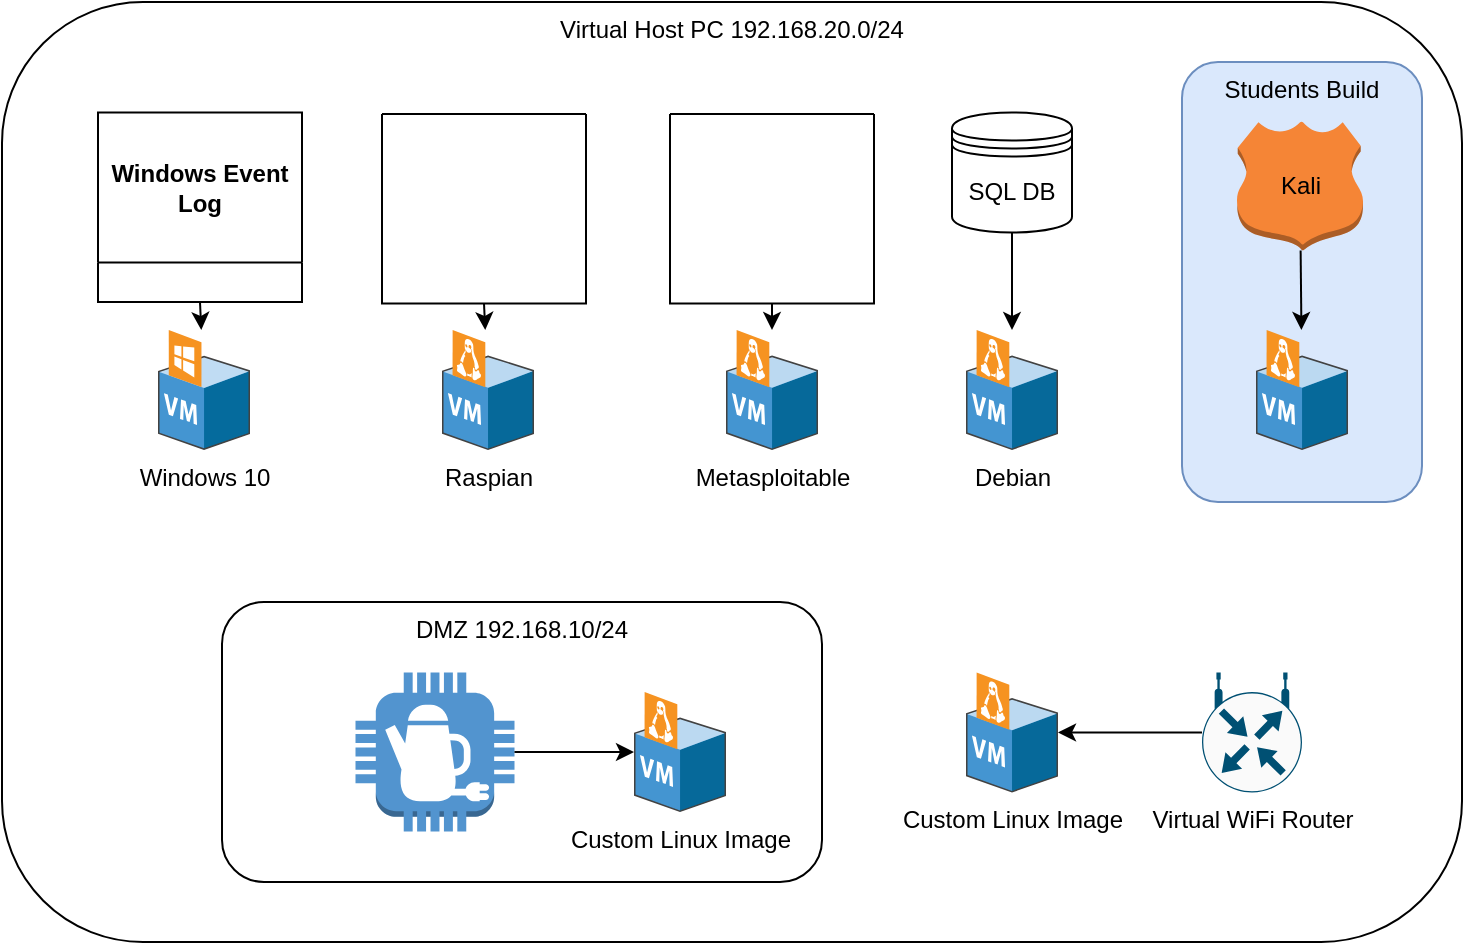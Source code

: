 <mxfile version="24.4.3" type="github">
  <diagram id="l8hXMBHkgcEJcSW0mbfh" name="Page-1">
    <mxGraphModel dx="1395" dy="571" grid="1" gridSize="10" guides="1" tooltips="1" connect="1" arrows="1" fold="1" page="1" pageScale="1" pageWidth="1169" pageHeight="827" math="0" shadow="0">
      <root>
        <mxCell id="0" />
        <mxCell id="1" parent="0" />
        <mxCell id="lg6u2N_QulWBPJrrKfVZ-14" value="Virtual Host PC 192.168.20.0/24" style="rounded=1;whiteSpace=wrap;html=1;verticalAlign=top;" vertex="1" parent="1">
          <mxGeometry x="80" y="310" width="730" height="470" as="geometry" />
        </mxCell>
        <mxCell id="lg6u2N_QulWBPJrrKfVZ-9" value="Students Build" style="rounded=1;whiteSpace=wrap;html=1;verticalAlign=top;fillColor=#dae8fc;strokeColor=#6c8ebf;" vertex="1" parent="1">
          <mxGeometry x="670" y="340" width="120" height="220" as="geometry" />
        </mxCell>
        <mxCell id="lg6u2N_QulWBPJrrKfVZ-5" value="Debian" style="shadow=0;dashed=0;html=1;labelPosition=center;verticalLabelPosition=bottom;verticalAlign=top;align=center;outlineConnect=0;shape=mxgraph.veeam.3d.vm_linux;" vertex="1" parent="1">
          <mxGeometry x="562" y="474" width="46" height="60" as="geometry" />
        </mxCell>
        <mxCell id="lg6u2N_QulWBPJrrKfVZ-6" value="" style="shadow=0;dashed=0;html=1;labelPosition=center;verticalLabelPosition=bottom;verticalAlign=top;align=center;outlineConnect=0;shape=mxgraph.veeam.3d.vm_linux;" vertex="1" parent="1">
          <mxGeometry x="707" y="474" width="46" height="60" as="geometry" />
        </mxCell>
        <mxCell id="lg6u2N_QulWBPJrrKfVZ-8" value="Kali" style="outlineConnect=0;dashed=0;verticalLabelPosition=middle;verticalAlign=middle;align=center;html=1;shape=mxgraph.aws3.hosted_zone;fillColor=#F58536;gradientColor=none;labelPosition=center;" vertex="1" parent="1">
          <mxGeometry x="697.5" y="369.75" width="63" height="64.5" as="geometry" />
        </mxCell>
        <mxCell id="lg6u2N_QulWBPJrrKfVZ-15" value="Metasploitable" style="shadow=0;dashed=0;html=1;labelPosition=center;verticalLabelPosition=bottom;verticalAlign=top;align=center;outlineConnect=0;shape=mxgraph.veeam.3d.vm_linux;" vertex="1" parent="1">
          <mxGeometry x="442" y="474" width="46" height="60" as="geometry" />
        </mxCell>
        <mxCell id="lg6u2N_QulWBPJrrKfVZ-26" value="" style="endArrow=classic;html=1;rounded=0;" edge="1" parent="1" source="lg6u2N_QulWBPJrrKfVZ-8" target="lg6u2N_QulWBPJrrKfVZ-6">
          <mxGeometry width="50" height="50" relative="1" as="geometry">
            <mxPoint x="670" y="530" as="sourcePoint" />
            <mxPoint x="720" y="480" as="targetPoint" />
          </mxGeometry>
        </mxCell>
        <mxCell id="lg6u2N_QulWBPJrrKfVZ-30" value="Windows 10" style="shadow=0;dashed=0;html=1;labelPosition=center;verticalLabelPosition=bottom;verticalAlign=top;align=center;outlineConnect=0;shape=mxgraph.veeam.3d.vm_windows;" vertex="1" parent="1">
          <mxGeometry x="158" y="474" width="46" height="60" as="geometry" />
        </mxCell>
        <mxCell id="lg6u2N_QulWBPJrrKfVZ-35" value="Raspian" style="shadow=0;dashed=0;html=1;labelPosition=center;verticalLabelPosition=bottom;verticalAlign=top;align=center;outlineConnect=0;shape=mxgraph.veeam.3d.vm_linux;" vertex="1" parent="1">
          <mxGeometry x="300" y="474" width="46" height="60" as="geometry" />
        </mxCell>
        <mxCell id="lg6u2N_QulWBPJrrKfVZ-36" value="" style="endArrow=classic;html=1;rounded=0;exitX=0.5;exitY=1;exitDx=0;exitDy=0;" edge="1" parent="1" source="lg6u2N_QulWBPJrrKfVZ-43" target="lg6u2N_QulWBPJrrKfVZ-35">
          <mxGeometry width="50" height="50" relative="1" as="geometry">
            <mxPoint x="323" y="462" as="sourcePoint" />
            <mxPoint x="397" y="384.25" as="targetPoint" />
          </mxGeometry>
        </mxCell>
        <mxCell id="lg6u2N_QulWBPJrrKfVZ-38" value="" style="endArrow=classic;html=1;rounded=0;exitX=0.5;exitY=1;exitDx=0;exitDy=0;" edge="1" parent="1" source="lg6u2N_QulWBPJrrKfVZ-42" target="lg6u2N_QulWBPJrrKfVZ-30">
          <mxGeometry width="50" height="50" relative="1" as="geometry">
            <mxPoint x="181.309" y="458.8" as="sourcePoint" />
            <mxPoint x="720" y="480" as="targetPoint" />
          </mxGeometry>
        </mxCell>
        <mxCell id="lg6u2N_QulWBPJrrKfVZ-40" value="" style="endArrow=classic;html=1;rounded=0;exitX=0.5;exitY=1;exitDx=0;exitDy=0;" edge="1" parent="1" source="lg6u2N_QulWBPJrrKfVZ-44" target="lg6u2N_QulWBPJrrKfVZ-15">
          <mxGeometry width="50" height="50" relative="1" as="geometry">
            <mxPoint x="464.527" y="461.8" as="sourcePoint" />
            <mxPoint x="720" y="480" as="targetPoint" />
          </mxGeometry>
        </mxCell>
        <mxCell id="lg6u2N_QulWBPJrrKfVZ-42" value="Windows Event Log" style="swimlane;startSize=75;whiteSpace=wrap;verticalAlign=middle;labelPosition=center;verticalLabelPosition=middle;align=center;" vertex="1" parent="1">
          <mxGeometry x="128" y="365.25" width="102" height="94.75" as="geometry" />
        </mxCell>
        <mxCell id="lg6u2N_QulWBPJrrKfVZ-43" value="" style="swimlane;startSize=0;" vertex="1" parent="1">
          <mxGeometry x="270" y="366" width="102" height="94.75" as="geometry" />
        </mxCell>
        <mxCell id="lg6u2N_QulWBPJrrKfVZ-44" value="" style="swimlane;startSize=0;" vertex="1" parent="1">
          <mxGeometry x="414" y="366" width="102" height="94.75" as="geometry" />
        </mxCell>
        <mxCell id="lg6u2N_QulWBPJrrKfVZ-46" value="DMZ 192.168.10/24" style="rounded=1;whiteSpace=wrap;html=1;verticalAlign=top;fillColor=none;" vertex="1" parent="1">
          <mxGeometry x="190" y="610" width="300" height="140" as="geometry" />
        </mxCell>
        <mxCell id="lg6u2N_QulWBPJrrKfVZ-18" value="" style="outlineConnect=0;dashed=0;verticalLabelPosition=bottom;verticalAlign=top;align=center;html=1;shape=mxgraph.aws3.coffee_pot;fillColor=#5294CF;gradientColor=none;" vertex="1" parent="1">
          <mxGeometry x="256.75" y="645.25" width="79.5" height="79.5" as="geometry" />
        </mxCell>
        <mxCell id="lg6u2N_QulWBPJrrKfVZ-49" value="" style="edgeStyle=orthogonalEdgeStyle;rounded=0;orthogonalLoop=1;jettySize=auto;html=1;" edge="1" parent="1" source="lg6u2N_QulWBPJrrKfVZ-48" target="lg6u2N_QulWBPJrrKfVZ-5">
          <mxGeometry relative="1" as="geometry">
            <Array as="points" />
          </mxGeometry>
        </mxCell>
        <mxCell id="lg6u2N_QulWBPJrrKfVZ-48" value="SQL DB" style="shape=datastore;whiteSpace=wrap;html=1;" vertex="1" parent="1">
          <mxGeometry x="555" y="365.25" width="60" height="60" as="geometry" />
        </mxCell>
        <mxCell id="lg6u2N_QulWBPJrrKfVZ-50" value="Virtual WiFi Router" style="sketch=0;points=[[0.5,0,0],[1,0.5,0],[0.5,1,0],[0,0.5,0],[0.145,0.145,0],[0.856,0.145,0],[0.855,0.856,0],[0.145,0.855,0]];verticalLabelPosition=bottom;html=1;verticalAlign=top;aspect=fixed;align=center;pointerEvents=1;shape=mxgraph.cisco19.rect;prIcon=wireless_router;fillColor=#FAFAFA;strokeColor=#005073;labelPosition=center;" vertex="1" parent="1">
          <mxGeometry x="680" y="645.25" width="50" height="60" as="geometry" />
        </mxCell>
        <mxCell id="lg6u2N_QulWBPJrrKfVZ-51" value="Custom Linux Image" style="shadow=0;dashed=0;html=1;labelPosition=center;verticalLabelPosition=bottom;verticalAlign=top;align=center;outlineConnect=0;shape=mxgraph.veeam.3d.vm_linux;" vertex="1" parent="1">
          <mxGeometry x="396" y="655" width="46" height="60" as="geometry" />
        </mxCell>
        <mxCell id="lg6u2N_QulWBPJrrKfVZ-52" value="" style="endArrow=classic;html=1;rounded=0;" edge="1" parent="1" source="lg6u2N_QulWBPJrrKfVZ-18" target="lg6u2N_QulWBPJrrKfVZ-51">
          <mxGeometry width="50" height="50" relative="1" as="geometry">
            <mxPoint x="670" y="620" as="sourcePoint" />
            <mxPoint x="720" y="570" as="targetPoint" />
          </mxGeometry>
        </mxCell>
        <mxCell id="lg6u2N_QulWBPJrrKfVZ-53" value="Custom Linux Image" style="shadow=0;dashed=0;html=1;labelPosition=center;verticalLabelPosition=bottom;verticalAlign=top;align=center;outlineConnect=0;shape=mxgraph.veeam.3d.vm_linux;" vertex="1" parent="1">
          <mxGeometry x="562" y="645.25" width="46" height="60" as="geometry" />
        </mxCell>
        <mxCell id="lg6u2N_QulWBPJrrKfVZ-54" value="" style="endArrow=classic;html=1;rounded=0;exitX=0;exitY=0.5;exitDx=0;exitDy=0;exitPerimeter=0;" edge="1" parent="1" source="lg6u2N_QulWBPJrrKfVZ-50" target="lg6u2N_QulWBPJrrKfVZ-53">
          <mxGeometry width="50" height="50" relative="1" as="geometry">
            <mxPoint x="660" y="680" as="sourcePoint" />
            <mxPoint x="720" y="570" as="targetPoint" />
          </mxGeometry>
        </mxCell>
      </root>
    </mxGraphModel>
  </diagram>
</mxfile>
